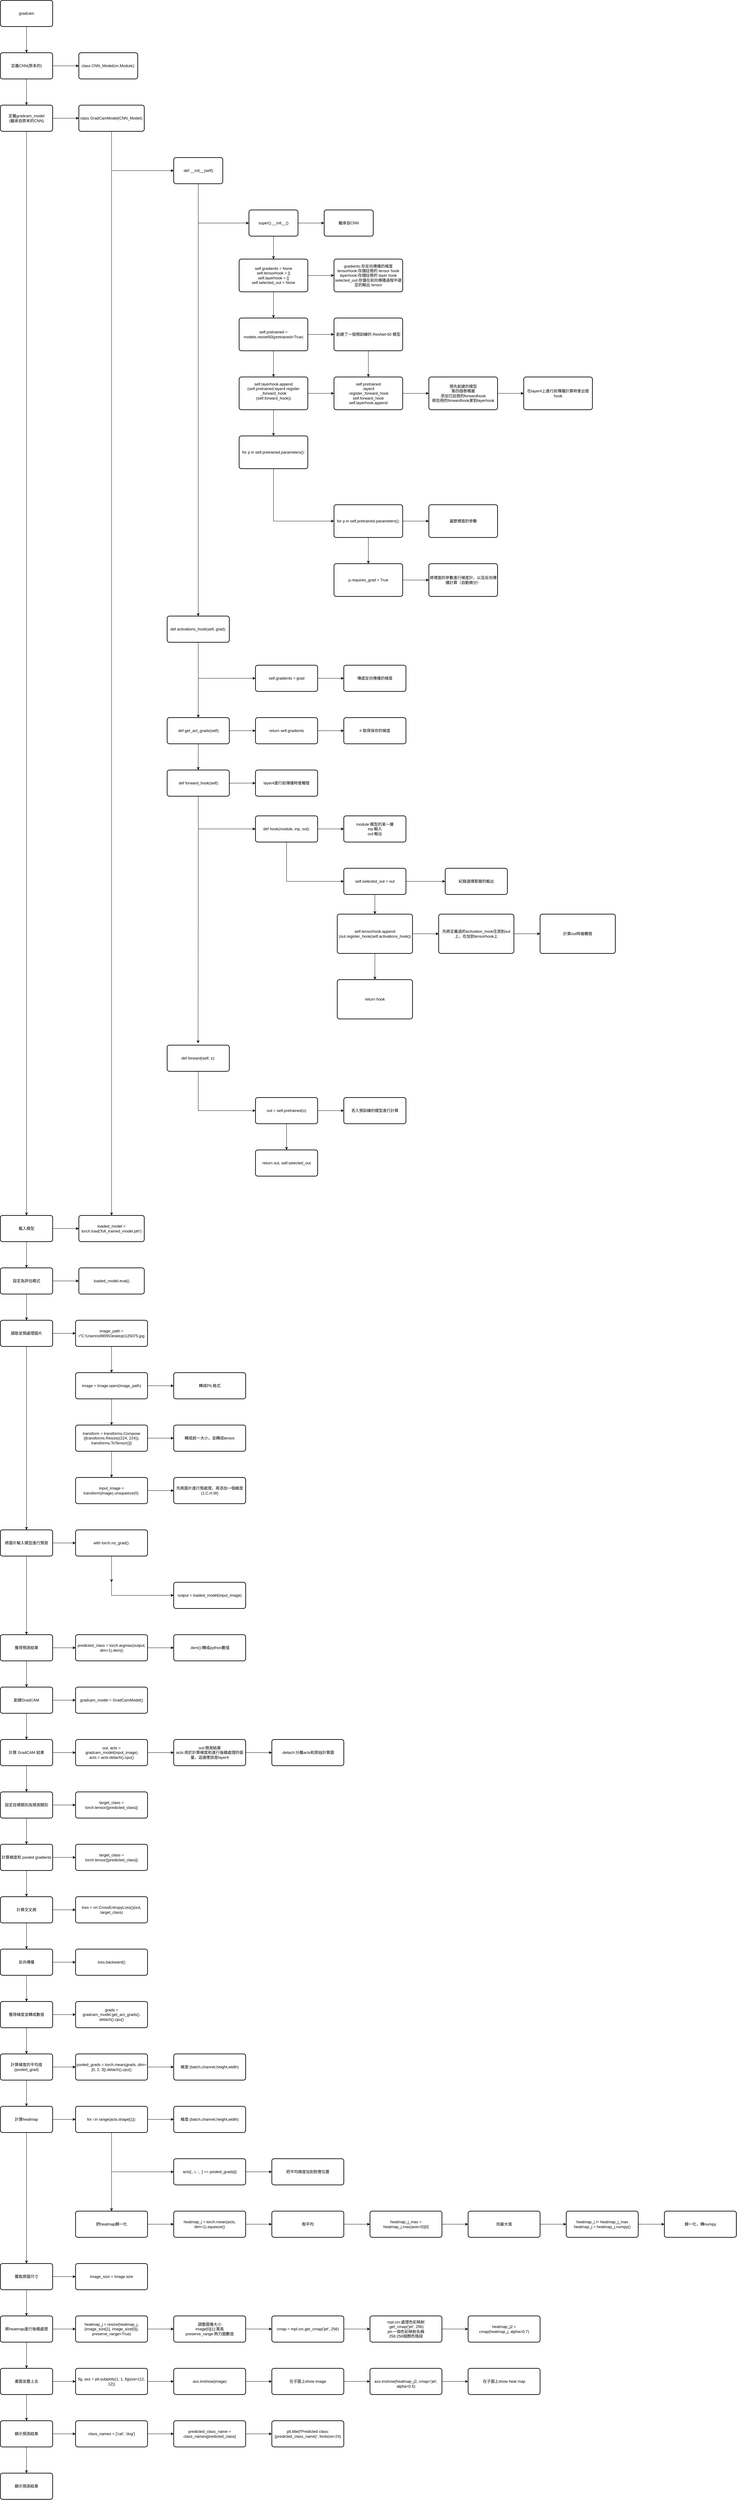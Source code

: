 <mxfile version="21.6.8" type="device">
  <diagram name="第1頁" id="KaHKP5IYWC01BD0QOLNl">
    <mxGraphModel dx="684" dy="827" grid="1" gridSize="10" guides="1" tooltips="1" connect="1" arrows="1" fold="1" page="1" pageScale="1" pageWidth="827" pageHeight="1169" math="0" shadow="0">
      <root>
        <mxCell id="0" />
        <mxCell id="1" parent="0" />
        <mxCell id="ZkXxRMOrbw_4sDvFOWtA-3" value="" style="edgeStyle=orthogonalEdgeStyle;rounded=0;orthogonalLoop=1;jettySize=auto;html=1;" edge="1" parent="1" source="ZkXxRMOrbw_4sDvFOWtA-1" target="ZkXxRMOrbw_4sDvFOWtA-2">
          <mxGeometry relative="1" as="geometry" />
        </mxCell>
        <mxCell id="ZkXxRMOrbw_4sDvFOWtA-1" value="gradcam" style="rounded=1;whiteSpace=wrap;html=1;absoluteArcSize=1;arcSize=14;strokeWidth=2;" vertex="1" parent="1">
          <mxGeometry x="200" y="160" width="160" height="80" as="geometry" />
        </mxCell>
        <mxCell id="ZkXxRMOrbw_4sDvFOWtA-5" value="" style="edgeStyle=orthogonalEdgeStyle;rounded=0;orthogonalLoop=1;jettySize=auto;html=1;" edge="1" parent="1" source="ZkXxRMOrbw_4sDvFOWtA-2" target="ZkXxRMOrbw_4sDvFOWtA-4">
          <mxGeometry relative="1" as="geometry" />
        </mxCell>
        <mxCell id="ZkXxRMOrbw_4sDvFOWtA-7" value="" style="edgeStyle=orthogonalEdgeStyle;rounded=0;orthogonalLoop=1;jettySize=auto;html=1;" edge="1" parent="1" source="ZkXxRMOrbw_4sDvFOWtA-2" target="ZkXxRMOrbw_4sDvFOWtA-6">
          <mxGeometry relative="1" as="geometry" />
        </mxCell>
        <mxCell id="ZkXxRMOrbw_4sDvFOWtA-2" value="定義CNN(原本的)" style="rounded=1;whiteSpace=wrap;html=1;absoluteArcSize=1;arcSize=14;strokeWidth=2;" vertex="1" parent="1">
          <mxGeometry x="200" y="320" width="160" height="80" as="geometry" />
        </mxCell>
        <mxCell id="ZkXxRMOrbw_4sDvFOWtA-4" value="class CNN_Model(nn.Module):" style="rounded=1;whiteSpace=wrap;html=1;absoluteArcSize=1;arcSize=14;strokeWidth=2;" vertex="1" parent="1">
          <mxGeometry x="440" y="320" width="180" height="80" as="geometry" />
        </mxCell>
        <mxCell id="ZkXxRMOrbw_4sDvFOWtA-9" value="" style="edgeStyle=orthogonalEdgeStyle;rounded=0;orthogonalLoop=1;jettySize=auto;html=1;" edge="1" parent="1" source="ZkXxRMOrbw_4sDvFOWtA-6" target="ZkXxRMOrbw_4sDvFOWtA-8">
          <mxGeometry relative="1" as="geometry" />
        </mxCell>
        <mxCell id="ZkXxRMOrbw_4sDvFOWtA-114" style="edgeStyle=orthogonalEdgeStyle;rounded=0;orthogonalLoop=1;jettySize=auto;html=1;" edge="1" parent="1" source="ZkXxRMOrbw_4sDvFOWtA-6">
          <mxGeometry relative="1" as="geometry">
            <mxPoint x="280" y="3870" as="targetPoint" />
          </mxGeometry>
        </mxCell>
        <mxCell id="ZkXxRMOrbw_4sDvFOWtA-6" value="定義gradcam_model&lt;br&gt;(繼承自原本的CNN)" style="rounded=1;whiteSpace=wrap;html=1;absoluteArcSize=1;arcSize=14;strokeWidth=2;" vertex="1" parent="1">
          <mxGeometry x="200" y="480" width="160" height="80" as="geometry" />
        </mxCell>
        <mxCell id="ZkXxRMOrbw_4sDvFOWtA-14" style="edgeStyle=orthogonalEdgeStyle;rounded=0;orthogonalLoop=1;jettySize=auto;html=1;entryX=0;entryY=0.5;entryDx=0;entryDy=0;exitX=0.5;exitY=1;exitDx=0;exitDy=0;" edge="1" parent="1" source="ZkXxRMOrbw_4sDvFOWtA-8" target="ZkXxRMOrbw_4sDvFOWtA-12">
          <mxGeometry relative="1" as="geometry" />
        </mxCell>
        <mxCell id="ZkXxRMOrbw_4sDvFOWtA-112" style="edgeStyle=orthogonalEdgeStyle;rounded=0;orthogonalLoop=1;jettySize=auto;html=1;" edge="1" parent="1" source="ZkXxRMOrbw_4sDvFOWtA-8">
          <mxGeometry relative="1" as="geometry">
            <mxPoint x="540" y="3870" as="targetPoint" />
          </mxGeometry>
        </mxCell>
        <mxCell id="ZkXxRMOrbw_4sDvFOWtA-8" value="class GradCamModel(CNN_Model):" style="rounded=1;whiteSpace=wrap;html=1;absoluteArcSize=1;arcSize=14;strokeWidth=2;" vertex="1" parent="1">
          <mxGeometry x="440" y="480" width="200" height="80" as="geometry" />
        </mxCell>
        <mxCell id="ZkXxRMOrbw_4sDvFOWtA-23" style="edgeStyle=orthogonalEdgeStyle;rounded=0;orthogonalLoop=1;jettySize=auto;html=1;exitX=0.5;exitY=1;exitDx=0;exitDy=0;entryX=0;entryY=0.5;entryDx=0;entryDy=0;" edge="1" parent="1" source="ZkXxRMOrbw_4sDvFOWtA-12" target="ZkXxRMOrbw_4sDvFOWtA-21">
          <mxGeometry relative="1" as="geometry" />
        </mxCell>
        <mxCell id="ZkXxRMOrbw_4sDvFOWtA-60" style="edgeStyle=orthogonalEdgeStyle;rounded=0;orthogonalLoop=1;jettySize=auto;html=1;exitX=0.5;exitY=1;exitDx=0;exitDy=0;" edge="1" parent="1" source="ZkXxRMOrbw_4sDvFOWtA-12">
          <mxGeometry relative="1" as="geometry">
            <mxPoint x="805" y="2040" as="targetPoint" />
          </mxGeometry>
        </mxCell>
        <mxCell id="ZkXxRMOrbw_4sDvFOWtA-12" value="&amp;nbsp;def __init__(self):" style="rounded=1;whiteSpace=wrap;html=1;absoluteArcSize=1;arcSize=14;strokeWidth=2;" vertex="1" parent="1">
          <mxGeometry x="730" y="640" width="150" height="80" as="geometry" />
        </mxCell>
        <mxCell id="ZkXxRMOrbw_4sDvFOWtA-27" value="" style="edgeStyle=orthogonalEdgeStyle;rounded=0;orthogonalLoop=1;jettySize=auto;html=1;" edge="1" parent="1" source="ZkXxRMOrbw_4sDvFOWtA-21" target="ZkXxRMOrbw_4sDvFOWtA-26">
          <mxGeometry relative="1" as="geometry" />
        </mxCell>
        <mxCell id="ZkXxRMOrbw_4sDvFOWtA-40" style="edgeStyle=orthogonalEdgeStyle;rounded=0;orthogonalLoop=1;jettySize=auto;html=1;exitX=1;exitY=0.5;exitDx=0;exitDy=0;entryX=0;entryY=0.5;entryDx=0;entryDy=0;" edge="1" parent="1" source="ZkXxRMOrbw_4sDvFOWtA-21" target="ZkXxRMOrbw_4sDvFOWtA-24">
          <mxGeometry relative="1" as="geometry" />
        </mxCell>
        <mxCell id="ZkXxRMOrbw_4sDvFOWtA-21" value="super().__init__()" style="rounded=1;whiteSpace=wrap;html=1;absoluteArcSize=1;arcSize=14;strokeWidth=2;" vertex="1" parent="1">
          <mxGeometry x="960" y="800" width="150" height="80" as="geometry" />
        </mxCell>
        <mxCell id="ZkXxRMOrbw_4sDvFOWtA-24" value="繼承自CNN" style="rounded=1;whiteSpace=wrap;html=1;absoluteArcSize=1;arcSize=14;strokeWidth=2;" vertex="1" parent="1">
          <mxGeometry x="1190" y="800" width="150" height="80" as="geometry" />
        </mxCell>
        <mxCell id="ZkXxRMOrbw_4sDvFOWtA-32" style="edgeStyle=orthogonalEdgeStyle;rounded=0;orthogonalLoop=1;jettySize=auto;html=1;exitX=1;exitY=0.5;exitDx=0;exitDy=0;entryX=0;entryY=0.5;entryDx=0;entryDy=0;" edge="1" parent="1" source="ZkXxRMOrbw_4sDvFOWtA-26" target="ZkXxRMOrbw_4sDvFOWtA-30">
          <mxGeometry relative="1" as="geometry" />
        </mxCell>
        <mxCell id="ZkXxRMOrbw_4sDvFOWtA-34" value="" style="edgeStyle=orthogonalEdgeStyle;rounded=0;orthogonalLoop=1;jettySize=auto;html=1;" edge="1" parent="1" source="ZkXxRMOrbw_4sDvFOWtA-26" target="ZkXxRMOrbw_4sDvFOWtA-33">
          <mxGeometry relative="1" as="geometry" />
        </mxCell>
        <mxCell id="ZkXxRMOrbw_4sDvFOWtA-26" value="  self.gradients = None&lt;br/&gt;        self.tensorhook = []&lt;br/&gt;        self.layerhook = []&lt;br/&gt;        self.selected_out = None" style="rounded=1;whiteSpace=wrap;html=1;absoluteArcSize=1;arcSize=14;strokeWidth=2;" vertex="1" parent="1">
          <mxGeometry x="930" y="950" width="210" height="100" as="geometry" />
        </mxCell>
        <mxCell id="ZkXxRMOrbw_4sDvFOWtA-30" value="gradients:存反向傳播的梯度&lt;br&gt;tensorhook:存儲註冊的 tensor hook&lt;br&gt;layerhook:存儲註冊的 layer hook&lt;br&gt;selected_out:存儲在前向傳播過程中選定的輸出 tensor" style="rounded=1;whiteSpace=wrap;html=1;absoluteArcSize=1;arcSize=14;strokeWidth=2;" vertex="1" parent="1">
          <mxGeometry x="1220" y="950" width="210" height="100" as="geometry" />
        </mxCell>
        <mxCell id="ZkXxRMOrbw_4sDvFOWtA-39" style="edgeStyle=orthogonalEdgeStyle;rounded=0;orthogonalLoop=1;jettySize=auto;html=1;exitX=1;exitY=0.5;exitDx=0;exitDy=0;entryX=0;entryY=0.5;entryDx=0;entryDy=0;" edge="1" parent="1" source="ZkXxRMOrbw_4sDvFOWtA-33" target="ZkXxRMOrbw_4sDvFOWtA-37">
          <mxGeometry relative="1" as="geometry" />
        </mxCell>
        <mxCell id="ZkXxRMOrbw_4sDvFOWtA-42" value="" style="edgeStyle=orthogonalEdgeStyle;rounded=0;orthogonalLoop=1;jettySize=auto;html=1;" edge="1" parent="1" source="ZkXxRMOrbw_4sDvFOWtA-33" target="ZkXxRMOrbw_4sDvFOWtA-41">
          <mxGeometry relative="1" as="geometry" />
        </mxCell>
        <mxCell id="ZkXxRMOrbw_4sDvFOWtA-33" value="self.pretrained = models.resnet50(pretrained=True)" style="rounded=1;whiteSpace=wrap;html=1;absoluteArcSize=1;arcSize=14;strokeWidth=2;" vertex="1" parent="1">
          <mxGeometry x="930" y="1130" width="210" height="100" as="geometry" />
        </mxCell>
        <mxCell id="ZkXxRMOrbw_4sDvFOWtA-46" value="" style="edgeStyle=orthogonalEdgeStyle;rounded=0;orthogonalLoop=1;jettySize=auto;html=1;" edge="1" parent="1" source="ZkXxRMOrbw_4sDvFOWtA-37" target="ZkXxRMOrbw_4sDvFOWtA-45">
          <mxGeometry relative="1" as="geometry" />
        </mxCell>
        <mxCell id="ZkXxRMOrbw_4sDvFOWtA-37" value="創建了一個預訓練的 ResNet-50 模型" style="rounded=1;whiteSpace=wrap;html=1;absoluteArcSize=1;arcSize=14;strokeWidth=2;" vertex="1" parent="1">
          <mxGeometry x="1220" y="1130" width="210" height="100" as="geometry" />
        </mxCell>
        <mxCell id="ZkXxRMOrbw_4sDvFOWtA-49" style="edgeStyle=orthogonalEdgeStyle;rounded=0;orthogonalLoop=1;jettySize=auto;html=1;exitX=1;exitY=0.5;exitDx=0;exitDy=0;entryX=0;entryY=0.5;entryDx=0;entryDy=0;" edge="1" parent="1" source="ZkXxRMOrbw_4sDvFOWtA-41" target="ZkXxRMOrbw_4sDvFOWtA-45">
          <mxGeometry relative="1" as="geometry" />
        </mxCell>
        <mxCell id="ZkXxRMOrbw_4sDvFOWtA-51" value="" style="edgeStyle=orthogonalEdgeStyle;rounded=0;orthogonalLoop=1;jettySize=auto;html=1;" edge="1" parent="1" source="ZkXxRMOrbw_4sDvFOWtA-41" target="ZkXxRMOrbw_4sDvFOWtA-50">
          <mxGeometry relative="1" as="geometry" />
        </mxCell>
        <mxCell id="ZkXxRMOrbw_4sDvFOWtA-41" value="&lt;div&gt;self.layerhook.append&lt;/div&gt;&lt;div&gt;(self.pretrained.layer4.register&lt;/div&gt;&lt;div&gt;_forward_hook&lt;/div&gt;&lt;div&gt;(self.forward_hook))&lt;/div&gt;&lt;div&gt;&lt;br&gt;&lt;/div&gt;" style="rounded=1;whiteSpace=wrap;html=1;absoluteArcSize=1;arcSize=14;strokeWidth=2;" vertex="1" parent="1">
          <mxGeometry x="930" y="1310" width="210" height="100" as="geometry" />
        </mxCell>
        <mxCell id="ZkXxRMOrbw_4sDvFOWtA-48" value="" style="edgeStyle=orthogonalEdgeStyle;rounded=0;orthogonalLoop=1;jettySize=auto;html=1;" edge="1" parent="1" source="ZkXxRMOrbw_4sDvFOWtA-45" target="ZkXxRMOrbw_4sDvFOWtA-47">
          <mxGeometry relative="1" as="geometry" />
        </mxCell>
        <mxCell id="ZkXxRMOrbw_4sDvFOWtA-45" value="self.pretrained&lt;br&gt;.layer4&lt;br&gt;.register_forward_hook&lt;br&gt;self.forward_hook&lt;br&gt;self.layerhook.append" style="rounded=1;whiteSpace=wrap;html=1;absoluteArcSize=1;arcSize=14;strokeWidth=2;" vertex="1" parent="1">
          <mxGeometry x="1220" y="1310" width="210" height="100" as="geometry" />
        </mxCell>
        <mxCell id="ZkXxRMOrbw_4sDvFOWtA-91" value="" style="edgeStyle=orthogonalEdgeStyle;rounded=0;orthogonalLoop=1;jettySize=auto;html=1;" edge="1" parent="1" source="ZkXxRMOrbw_4sDvFOWtA-47" target="ZkXxRMOrbw_4sDvFOWtA-90">
          <mxGeometry relative="1" as="geometry" />
        </mxCell>
        <mxCell id="ZkXxRMOrbw_4sDvFOWtA-47" value="預先創建的模型&lt;br&gt;第四個卷積層&lt;br&gt;添加已註冊的forwardhook&lt;br&gt;將註冊的forwardhook家到layerhook" style="rounded=1;whiteSpace=wrap;html=1;absoluteArcSize=1;arcSize=14;strokeWidth=2;" vertex="1" parent="1">
          <mxGeometry x="1510" y="1310" width="210" height="100" as="geometry" />
        </mxCell>
        <mxCell id="ZkXxRMOrbw_4sDvFOWtA-53" value="" style="edgeStyle=orthogonalEdgeStyle;rounded=0;orthogonalLoop=1;jettySize=auto;html=1;" edge="1" parent="1" source="ZkXxRMOrbw_4sDvFOWtA-50" target="ZkXxRMOrbw_4sDvFOWtA-52">
          <mxGeometry relative="1" as="geometry">
            <Array as="points">
              <mxPoint x="1035" y="1750" />
            </Array>
          </mxGeometry>
        </mxCell>
        <mxCell id="ZkXxRMOrbw_4sDvFOWtA-50" value="&lt;div&gt;for p in self.pretrained.parameters():&lt;br&gt;&lt;/div&gt;" style="rounded=1;whiteSpace=wrap;html=1;absoluteArcSize=1;arcSize=14;strokeWidth=2;" vertex="1" parent="1">
          <mxGeometry x="930" y="1490" width="210" height="100" as="geometry" />
        </mxCell>
        <mxCell id="ZkXxRMOrbw_4sDvFOWtA-55" value="" style="edgeStyle=orthogonalEdgeStyle;rounded=0;orthogonalLoop=1;jettySize=auto;html=1;" edge="1" parent="1" source="ZkXxRMOrbw_4sDvFOWtA-52" target="ZkXxRMOrbw_4sDvFOWtA-54">
          <mxGeometry relative="1" as="geometry" />
        </mxCell>
        <mxCell id="ZkXxRMOrbw_4sDvFOWtA-57" value="" style="edgeStyle=orthogonalEdgeStyle;rounded=0;orthogonalLoop=1;jettySize=auto;html=1;" edge="1" parent="1" source="ZkXxRMOrbw_4sDvFOWtA-52" target="ZkXxRMOrbw_4sDvFOWtA-56">
          <mxGeometry relative="1" as="geometry" />
        </mxCell>
        <mxCell id="ZkXxRMOrbw_4sDvFOWtA-52" value="&lt;div&gt;for p in self.pretrained.parameters():&lt;br&gt;&lt;/div&gt;" style="rounded=1;whiteSpace=wrap;html=1;absoluteArcSize=1;arcSize=14;strokeWidth=2;" vertex="1" parent="1">
          <mxGeometry x="1220" y="1700" width="210" height="100" as="geometry" />
        </mxCell>
        <mxCell id="ZkXxRMOrbw_4sDvFOWtA-54" value="&lt;div&gt;遍歷裡面的參數&lt;/div&gt;" style="rounded=1;whiteSpace=wrap;html=1;absoluteArcSize=1;arcSize=14;strokeWidth=2;" vertex="1" parent="1">
          <mxGeometry x="1510" y="1700" width="210" height="100" as="geometry" />
        </mxCell>
        <mxCell id="ZkXxRMOrbw_4sDvFOWtA-59" value="" style="edgeStyle=orthogonalEdgeStyle;rounded=0;orthogonalLoop=1;jettySize=auto;html=1;" edge="1" parent="1" source="ZkXxRMOrbw_4sDvFOWtA-56" target="ZkXxRMOrbw_4sDvFOWtA-58">
          <mxGeometry relative="1" as="geometry" />
        </mxCell>
        <mxCell id="ZkXxRMOrbw_4sDvFOWtA-56" value="&lt;div&gt;p.requires_grad = True&lt;br&gt;&lt;/div&gt;" style="rounded=1;whiteSpace=wrap;html=1;absoluteArcSize=1;arcSize=14;strokeWidth=2;" vertex="1" parent="1">
          <mxGeometry x="1220" y="1880" width="210" height="100" as="geometry" />
        </mxCell>
        <mxCell id="ZkXxRMOrbw_4sDvFOWtA-58" value="&lt;div&gt;將裡面的參數進行梯度計，以及反向傳播計算（自動微分）&lt;br&gt;&lt;/div&gt;" style="rounded=1;whiteSpace=wrap;html=1;absoluteArcSize=1;arcSize=14;strokeWidth=2;" vertex="1" parent="1">
          <mxGeometry x="1510" y="1880" width="210" height="100" as="geometry" />
        </mxCell>
        <mxCell id="ZkXxRMOrbw_4sDvFOWtA-63" value="" style="edgeStyle=orthogonalEdgeStyle;rounded=0;orthogonalLoop=1;jettySize=auto;html=1;" edge="1" parent="1" source="ZkXxRMOrbw_4sDvFOWtA-61" target="ZkXxRMOrbw_4sDvFOWtA-62">
          <mxGeometry relative="1" as="geometry">
            <Array as="points">
              <mxPoint x="805" y="2230" />
            </Array>
          </mxGeometry>
        </mxCell>
        <mxCell id="ZkXxRMOrbw_4sDvFOWtA-67" value="" style="edgeStyle=orthogonalEdgeStyle;rounded=0;orthogonalLoop=1;jettySize=auto;html=1;" edge="1" parent="1" source="ZkXxRMOrbw_4sDvFOWtA-61" target="ZkXxRMOrbw_4sDvFOWtA-66">
          <mxGeometry relative="1" as="geometry" />
        </mxCell>
        <mxCell id="ZkXxRMOrbw_4sDvFOWtA-61" value="def activations_hook(self, grad):" style="rounded=1;whiteSpace=wrap;html=1;absoluteArcSize=1;arcSize=14;strokeWidth=2;" vertex="1" parent="1">
          <mxGeometry x="710" y="2040" width="190" height="80" as="geometry" />
        </mxCell>
        <mxCell id="ZkXxRMOrbw_4sDvFOWtA-65" value="" style="edgeStyle=orthogonalEdgeStyle;rounded=0;orthogonalLoop=1;jettySize=auto;html=1;" edge="1" parent="1" source="ZkXxRMOrbw_4sDvFOWtA-62" target="ZkXxRMOrbw_4sDvFOWtA-64">
          <mxGeometry relative="1" as="geometry" />
        </mxCell>
        <mxCell id="ZkXxRMOrbw_4sDvFOWtA-62" value="self.gradients = grad" style="rounded=1;whiteSpace=wrap;html=1;absoluteArcSize=1;arcSize=14;strokeWidth=2;" vertex="1" parent="1">
          <mxGeometry x="980" y="2190" width="190" height="80" as="geometry" />
        </mxCell>
        <mxCell id="ZkXxRMOrbw_4sDvFOWtA-64" value="傳遞反向傳播的梯度" style="rounded=1;whiteSpace=wrap;html=1;absoluteArcSize=1;arcSize=14;strokeWidth=2;" vertex="1" parent="1">
          <mxGeometry x="1250" y="2190" width="190" height="80" as="geometry" />
        </mxCell>
        <mxCell id="ZkXxRMOrbw_4sDvFOWtA-69" value="" style="edgeStyle=orthogonalEdgeStyle;rounded=0;orthogonalLoop=1;jettySize=auto;html=1;" edge="1" parent="1" source="ZkXxRMOrbw_4sDvFOWtA-66" target="ZkXxRMOrbw_4sDvFOWtA-68">
          <mxGeometry relative="1" as="geometry" />
        </mxCell>
        <mxCell id="ZkXxRMOrbw_4sDvFOWtA-73" value="" style="edgeStyle=orthogonalEdgeStyle;rounded=0;orthogonalLoop=1;jettySize=auto;html=1;" edge="1" parent="1" source="ZkXxRMOrbw_4sDvFOWtA-66" target="ZkXxRMOrbw_4sDvFOWtA-72">
          <mxGeometry relative="1" as="geometry" />
        </mxCell>
        <mxCell id="ZkXxRMOrbw_4sDvFOWtA-66" value="&amp;nbsp;def get_act_grads(self):" style="rounded=1;whiteSpace=wrap;html=1;absoluteArcSize=1;arcSize=14;strokeWidth=2;" vertex="1" parent="1">
          <mxGeometry x="710" y="2350" width="190" height="80" as="geometry" />
        </mxCell>
        <mxCell id="ZkXxRMOrbw_4sDvFOWtA-71" value="" style="edgeStyle=orthogonalEdgeStyle;rounded=0;orthogonalLoop=1;jettySize=auto;html=1;" edge="1" parent="1" source="ZkXxRMOrbw_4sDvFOWtA-68" target="ZkXxRMOrbw_4sDvFOWtA-70">
          <mxGeometry relative="1" as="geometry" />
        </mxCell>
        <mxCell id="ZkXxRMOrbw_4sDvFOWtA-68" value="return self.gradients" style="rounded=1;whiteSpace=wrap;html=1;absoluteArcSize=1;arcSize=14;strokeWidth=2;" vertex="1" parent="1">
          <mxGeometry x="980" y="2350" width="190" height="80" as="geometry" />
        </mxCell>
        <mxCell id="ZkXxRMOrbw_4sDvFOWtA-70" value="# 取得保存的梯度" style="rounded=1;whiteSpace=wrap;html=1;absoluteArcSize=1;arcSize=14;strokeWidth=2;" vertex="1" parent="1">
          <mxGeometry x="1250" y="2350" width="190" height="80" as="geometry" />
        </mxCell>
        <mxCell id="ZkXxRMOrbw_4sDvFOWtA-75" value="" style="edgeStyle=orthogonalEdgeStyle;rounded=0;orthogonalLoop=1;jettySize=auto;html=1;" edge="1" parent="1" source="ZkXxRMOrbw_4sDvFOWtA-72" target="ZkXxRMOrbw_4sDvFOWtA-74">
          <mxGeometry relative="1" as="geometry">
            <Array as="points">
              <mxPoint x="805" y="2690" />
            </Array>
          </mxGeometry>
        </mxCell>
        <mxCell id="ZkXxRMOrbw_4sDvFOWtA-94" value="" style="edgeStyle=orthogonalEdgeStyle;rounded=0;orthogonalLoop=1;jettySize=auto;html=1;" edge="1" parent="1" source="ZkXxRMOrbw_4sDvFOWtA-72" target="ZkXxRMOrbw_4sDvFOWtA-93">
          <mxGeometry relative="1" as="geometry" />
        </mxCell>
        <mxCell id="ZkXxRMOrbw_4sDvFOWtA-100" style="edgeStyle=orthogonalEdgeStyle;rounded=0;orthogonalLoop=1;jettySize=auto;html=1;exitX=0.5;exitY=1;exitDx=0;exitDy=0;entryX=0.497;entryY=-0.07;entryDx=0;entryDy=0;entryPerimeter=0;" edge="1" parent="1" source="ZkXxRMOrbw_4sDvFOWtA-72" target="ZkXxRMOrbw_4sDvFOWtA-99">
          <mxGeometry relative="1" as="geometry" />
        </mxCell>
        <mxCell id="ZkXxRMOrbw_4sDvFOWtA-72" value="&amp;nbsp;def forward_hook(self):" style="rounded=1;whiteSpace=wrap;html=1;absoluteArcSize=1;arcSize=14;strokeWidth=2;" vertex="1" parent="1">
          <mxGeometry x="710" y="2510" width="190" height="80" as="geometry" />
        </mxCell>
        <mxCell id="ZkXxRMOrbw_4sDvFOWtA-79" value="" style="edgeStyle=orthogonalEdgeStyle;rounded=0;orthogonalLoop=1;jettySize=auto;html=1;" edge="1" parent="1" source="ZkXxRMOrbw_4sDvFOWtA-74" target="ZkXxRMOrbw_4sDvFOWtA-78">
          <mxGeometry relative="1" as="geometry" />
        </mxCell>
        <mxCell id="ZkXxRMOrbw_4sDvFOWtA-82" style="edgeStyle=orthogonalEdgeStyle;rounded=0;orthogonalLoop=1;jettySize=auto;html=1;exitX=0.5;exitY=1;exitDx=0;exitDy=0;entryX=0;entryY=0.5;entryDx=0;entryDy=0;" edge="1" parent="1" source="ZkXxRMOrbw_4sDvFOWtA-74" target="ZkXxRMOrbw_4sDvFOWtA-80">
          <mxGeometry relative="1" as="geometry" />
        </mxCell>
        <mxCell id="ZkXxRMOrbw_4sDvFOWtA-74" value="def hook(module, inp, out):" style="rounded=1;whiteSpace=wrap;html=1;absoluteArcSize=1;arcSize=14;strokeWidth=2;" vertex="1" parent="1">
          <mxGeometry x="980" y="2650" width="190" height="80" as="geometry" />
        </mxCell>
        <mxCell id="ZkXxRMOrbw_4sDvFOWtA-78" value="module:模型的某一層&lt;br&gt;inp:輸入&lt;br&gt;out:輸出" style="rounded=1;whiteSpace=wrap;html=1;absoluteArcSize=1;arcSize=14;strokeWidth=2;" vertex="1" parent="1">
          <mxGeometry x="1250" y="2650" width="190" height="80" as="geometry" />
        </mxCell>
        <mxCell id="ZkXxRMOrbw_4sDvFOWtA-84" value="" style="edgeStyle=orthogonalEdgeStyle;rounded=0;orthogonalLoop=1;jettySize=auto;html=1;" edge="1" parent="1" source="ZkXxRMOrbw_4sDvFOWtA-80" target="ZkXxRMOrbw_4sDvFOWtA-83">
          <mxGeometry relative="1" as="geometry" />
        </mxCell>
        <mxCell id="ZkXxRMOrbw_4sDvFOWtA-86" value="" style="edgeStyle=orthogonalEdgeStyle;rounded=0;orthogonalLoop=1;jettySize=auto;html=1;" edge="1" parent="1" source="ZkXxRMOrbw_4sDvFOWtA-80" target="ZkXxRMOrbw_4sDvFOWtA-85">
          <mxGeometry relative="1" as="geometry" />
        </mxCell>
        <mxCell id="ZkXxRMOrbw_4sDvFOWtA-80" value="self.selected_out = out" style="rounded=1;whiteSpace=wrap;html=1;absoluteArcSize=1;arcSize=14;strokeWidth=2;" vertex="1" parent="1">
          <mxGeometry x="1250" y="2810" width="190" height="80" as="geometry" />
        </mxCell>
        <mxCell id="ZkXxRMOrbw_4sDvFOWtA-89" value="" style="edgeStyle=orthogonalEdgeStyle;rounded=0;orthogonalLoop=1;jettySize=auto;html=1;" edge="1" parent="1" source="ZkXxRMOrbw_4sDvFOWtA-83" target="ZkXxRMOrbw_4sDvFOWtA-88">
          <mxGeometry relative="1" as="geometry" />
        </mxCell>
        <mxCell id="ZkXxRMOrbw_4sDvFOWtA-98" value="" style="edgeStyle=orthogonalEdgeStyle;rounded=0;orthogonalLoop=1;jettySize=auto;html=1;" edge="1" parent="1" source="ZkXxRMOrbw_4sDvFOWtA-83" target="ZkXxRMOrbw_4sDvFOWtA-97">
          <mxGeometry relative="1" as="geometry" />
        </mxCell>
        <mxCell id="ZkXxRMOrbw_4sDvFOWtA-83" value="self.tensorhook.append&lt;br&gt;(out.register_hook(self.activations_hook))" style="rounded=1;whiteSpace=wrap;html=1;absoluteArcSize=1;arcSize=14;strokeWidth=2;" vertex="1" parent="1">
          <mxGeometry x="1230" y="2950" width="230" height="120" as="geometry" />
        </mxCell>
        <mxCell id="ZkXxRMOrbw_4sDvFOWtA-85" value="紀錄選擇那層的輸出" style="rounded=1;whiteSpace=wrap;html=1;absoluteArcSize=1;arcSize=14;strokeWidth=2;" vertex="1" parent="1">
          <mxGeometry x="1560" y="2810" width="190" height="80" as="geometry" />
        </mxCell>
        <mxCell id="ZkXxRMOrbw_4sDvFOWtA-96" value="" style="edgeStyle=orthogonalEdgeStyle;rounded=0;orthogonalLoop=1;jettySize=auto;html=1;" edge="1" parent="1" source="ZkXxRMOrbw_4sDvFOWtA-88" target="ZkXxRMOrbw_4sDvFOWtA-95">
          <mxGeometry relative="1" as="geometry" />
        </mxCell>
        <mxCell id="ZkXxRMOrbw_4sDvFOWtA-88" value="先將定義過的activation_hook住測到out上，在加到tensorhook上" style="rounded=1;whiteSpace=wrap;html=1;absoluteArcSize=1;arcSize=14;strokeWidth=2;" vertex="1" parent="1">
          <mxGeometry x="1540" y="2950" width="230" height="120" as="geometry" />
        </mxCell>
        <mxCell id="ZkXxRMOrbw_4sDvFOWtA-90" value="在layer4上進行前傳播計算時會出發 hook" style="rounded=1;whiteSpace=wrap;html=1;absoluteArcSize=1;arcSize=14;strokeWidth=2;" vertex="1" parent="1">
          <mxGeometry x="1800" y="1310" width="210" height="100" as="geometry" />
        </mxCell>
        <mxCell id="ZkXxRMOrbw_4sDvFOWtA-93" value="layer4進行前傳播時會觸發" style="rounded=1;whiteSpace=wrap;html=1;absoluteArcSize=1;arcSize=14;strokeWidth=2;" vertex="1" parent="1">
          <mxGeometry x="980" y="2510" width="190" height="80" as="geometry" />
        </mxCell>
        <mxCell id="ZkXxRMOrbw_4sDvFOWtA-95" value="計算out時被觸發" style="rounded=1;whiteSpace=wrap;html=1;absoluteArcSize=1;arcSize=14;strokeWidth=2;" vertex="1" parent="1">
          <mxGeometry x="1850" y="2950" width="230" height="120" as="geometry" />
        </mxCell>
        <mxCell id="ZkXxRMOrbw_4sDvFOWtA-97" value="return hook" style="rounded=1;whiteSpace=wrap;html=1;absoluteArcSize=1;arcSize=14;strokeWidth=2;" vertex="1" parent="1">
          <mxGeometry x="1230" y="3150" width="230" height="120" as="geometry" />
        </mxCell>
        <mxCell id="ZkXxRMOrbw_4sDvFOWtA-105" style="edgeStyle=orthogonalEdgeStyle;rounded=0;orthogonalLoop=1;jettySize=auto;html=1;exitX=0.5;exitY=1;exitDx=0;exitDy=0;entryX=0;entryY=0.5;entryDx=0;entryDy=0;" edge="1" parent="1" source="ZkXxRMOrbw_4sDvFOWtA-99" target="ZkXxRMOrbw_4sDvFOWtA-103">
          <mxGeometry relative="1" as="geometry" />
        </mxCell>
        <mxCell id="ZkXxRMOrbw_4sDvFOWtA-99" value="def forward(self, x):" style="rounded=1;whiteSpace=wrap;html=1;absoluteArcSize=1;arcSize=14;strokeWidth=2;" vertex="1" parent="1">
          <mxGeometry x="710" y="3350" width="190" height="80" as="geometry" />
        </mxCell>
        <mxCell id="ZkXxRMOrbw_4sDvFOWtA-107" value="" style="edgeStyle=orthogonalEdgeStyle;rounded=0;orthogonalLoop=1;jettySize=auto;html=1;" edge="1" parent="1" source="ZkXxRMOrbw_4sDvFOWtA-103" target="ZkXxRMOrbw_4sDvFOWtA-106">
          <mxGeometry relative="1" as="geometry" />
        </mxCell>
        <mxCell id="ZkXxRMOrbw_4sDvFOWtA-109" value="" style="edgeStyle=orthogonalEdgeStyle;rounded=0;orthogonalLoop=1;jettySize=auto;html=1;" edge="1" parent="1" source="ZkXxRMOrbw_4sDvFOWtA-103" target="ZkXxRMOrbw_4sDvFOWtA-108">
          <mxGeometry relative="1" as="geometry" />
        </mxCell>
        <mxCell id="ZkXxRMOrbw_4sDvFOWtA-103" value="out = self.pretrained(x)" style="rounded=1;whiteSpace=wrap;html=1;absoluteArcSize=1;arcSize=14;strokeWidth=2;" vertex="1" parent="1">
          <mxGeometry x="980" y="3510" width="190" height="80" as="geometry" />
        </mxCell>
        <mxCell id="ZkXxRMOrbw_4sDvFOWtA-106" value="丟入預訓練的模型進行計算" style="rounded=1;whiteSpace=wrap;html=1;absoluteArcSize=1;arcSize=14;strokeWidth=2;" vertex="1" parent="1">
          <mxGeometry x="1250" y="3510" width="190" height="80" as="geometry" />
        </mxCell>
        <mxCell id="ZkXxRMOrbw_4sDvFOWtA-108" value="return out, self.selected_out" style="rounded=1;whiteSpace=wrap;html=1;absoluteArcSize=1;arcSize=14;strokeWidth=2;" vertex="1" parent="1">
          <mxGeometry x="980" y="3670" width="190" height="80" as="geometry" />
        </mxCell>
        <mxCell id="ZkXxRMOrbw_4sDvFOWtA-113" value="loaded_model = torch.load(&#39;full_trained_model.pth&#39;)" style="rounded=1;whiteSpace=wrap;html=1;absoluteArcSize=1;arcSize=14;strokeWidth=2;" vertex="1" parent="1">
          <mxGeometry x="440" y="3870" width="200" height="80" as="geometry" />
        </mxCell>
        <mxCell id="ZkXxRMOrbw_4sDvFOWtA-117" style="edgeStyle=orthogonalEdgeStyle;rounded=0;orthogonalLoop=1;jettySize=auto;html=1;exitX=1;exitY=0.5;exitDx=0;exitDy=0;entryX=0;entryY=0.5;entryDx=0;entryDy=0;" edge="1" parent="1" source="ZkXxRMOrbw_4sDvFOWtA-115" target="ZkXxRMOrbw_4sDvFOWtA-113">
          <mxGeometry relative="1" as="geometry" />
        </mxCell>
        <mxCell id="ZkXxRMOrbw_4sDvFOWtA-119" value="" style="edgeStyle=orthogonalEdgeStyle;rounded=0;orthogonalLoop=1;jettySize=auto;html=1;" edge="1" parent="1" source="ZkXxRMOrbw_4sDvFOWtA-115" target="ZkXxRMOrbw_4sDvFOWtA-118">
          <mxGeometry relative="1" as="geometry" />
        </mxCell>
        <mxCell id="ZkXxRMOrbw_4sDvFOWtA-115" value="載入模型" style="rounded=1;whiteSpace=wrap;html=1;absoluteArcSize=1;arcSize=14;strokeWidth=2;" vertex="1" parent="1">
          <mxGeometry x="200" y="3870" width="160" height="80" as="geometry" />
        </mxCell>
        <mxCell id="ZkXxRMOrbw_4sDvFOWtA-122" style="edgeStyle=orthogonalEdgeStyle;rounded=0;orthogonalLoop=1;jettySize=auto;html=1;entryX=0;entryY=0.5;entryDx=0;entryDy=0;" edge="1" parent="1" source="ZkXxRMOrbw_4sDvFOWtA-118" target="ZkXxRMOrbw_4sDvFOWtA-120">
          <mxGeometry relative="1" as="geometry" />
        </mxCell>
        <mxCell id="ZkXxRMOrbw_4sDvFOWtA-124" value="" style="edgeStyle=orthogonalEdgeStyle;rounded=0;orthogonalLoop=1;jettySize=auto;html=1;" edge="1" parent="1" source="ZkXxRMOrbw_4sDvFOWtA-118" target="ZkXxRMOrbw_4sDvFOWtA-123">
          <mxGeometry relative="1" as="geometry" />
        </mxCell>
        <mxCell id="ZkXxRMOrbw_4sDvFOWtA-118" value="設定為評估模式" style="rounded=1;whiteSpace=wrap;html=1;absoluteArcSize=1;arcSize=14;strokeWidth=2;" vertex="1" parent="1">
          <mxGeometry x="200" y="4030" width="160" height="80" as="geometry" />
        </mxCell>
        <mxCell id="ZkXxRMOrbw_4sDvFOWtA-120" value="loaded_model.eval()" style="rounded=1;whiteSpace=wrap;html=1;absoluteArcSize=1;arcSize=14;strokeWidth=2;" vertex="1" parent="1">
          <mxGeometry x="440" y="4030" width="200" height="80" as="geometry" />
        </mxCell>
        <mxCell id="ZkXxRMOrbw_4sDvFOWtA-127" style="edgeStyle=orthogonalEdgeStyle;rounded=0;orthogonalLoop=1;jettySize=auto;html=1;exitX=1;exitY=0.5;exitDx=0;exitDy=0;" edge="1" parent="1" source="ZkXxRMOrbw_4sDvFOWtA-123" target="ZkXxRMOrbw_4sDvFOWtA-125">
          <mxGeometry relative="1" as="geometry" />
        </mxCell>
        <mxCell id="ZkXxRMOrbw_4sDvFOWtA-143" value="" style="edgeStyle=orthogonalEdgeStyle;rounded=0;orthogonalLoop=1;jettySize=auto;html=1;" edge="1" parent="1" source="ZkXxRMOrbw_4sDvFOWtA-123" target="ZkXxRMOrbw_4sDvFOWtA-142">
          <mxGeometry relative="1" as="geometry" />
        </mxCell>
        <mxCell id="ZkXxRMOrbw_4sDvFOWtA-123" value="讀取並預處理圖片" style="rounded=1;whiteSpace=wrap;html=1;absoluteArcSize=1;arcSize=14;strokeWidth=2;" vertex="1" parent="1">
          <mxGeometry x="200" y="4190" width="160" height="80" as="geometry" />
        </mxCell>
        <mxCell id="ZkXxRMOrbw_4sDvFOWtA-131" value="" style="edgeStyle=orthogonalEdgeStyle;rounded=0;orthogonalLoop=1;jettySize=auto;html=1;" edge="1" parent="1" source="ZkXxRMOrbw_4sDvFOWtA-125" target="ZkXxRMOrbw_4sDvFOWtA-130">
          <mxGeometry relative="1" as="geometry" />
        </mxCell>
        <mxCell id="ZkXxRMOrbw_4sDvFOWtA-125" value="image_path = r&quot;C:\Users\s9909\Desktop\125075.jpg" style="rounded=1;whiteSpace=wrap;html=1;absoluteArcSize=1;arcSize=14;strokeWidth=2;" vertex="1" parent="1">
          <mxGeometry x="430" y="4190" width="220" height="80" as="geometry" />
        </mxCell>
        <mxCell id="ZkXxRMOrbw_4sDvFOWtA-133" value="" style="edgeStyle=orthogonalEdgeStyle;rounded=0;orthogonalLoop=1;jettySize=auto;html=1;" edge="1" parent="1" source="ZkXxRMOrbw_4sDvFOWtA-130" target="ZkXxRMOrbw_4sDvFOWtA-132">
          <mxGeometry relative="1" as="geometry" />
        </mxCell>
        <mxCell id="ZkXxRMOrbw_4sDvFOWtA-135" value="" style="edgeStyle=orthogonalEdgeStyle;rounded=0;orthogonalLoop=1;jettySize=auto;html=1;" edge="1" parent="1" source="ZkXxRMOrbw_4sDvFOWtA-130" target="ZkXxRMOrbw_4sDvFOWtA-134">
          <mxGeometry relative="1" as="geometry" />
        </mxCell>
        <mxCell id="ZkXxRMOrbw_4sDvFOWtA-130" value="image = Image.open(image_path)" style="rounded=1;whiteSpace=wrap;html=1;absoluteArcSize=1;arcSize=14;strokeWidth=2;" vertex="1" parent="1">
          <mxGeometry x="430" y="4350" width="220" height="80" as="geometry" />
        </mxCell>
        <mxCell id="ZkXxRMOrbw_4sDvFOWtA-132" value="轉成PIL格式" style="rounded=1;whiteSpace=wrap;html=1;absoluteArcSize=1;arcSize=14;strokeWidth=2;" vertex="1" parent="1">
          <mxGeometry x="730" y="4350" width="220" height="80" as="geometry" />
        </mxCell>
        <mxCell id="ZkXxRMOrbw_4sDvFOWtA-137" value="" style="edgeStyle=orthogonalEdgeStyle;rounded=0;orthogonalLoop=1;jettySize=auto;html=1;" edge="1" parent="1" source="ZkXxRMOrbw_4sDvFOWtA-134" target="ZkXxRMOrbw_4sDvFOWtA-136">
          <mxGeometry relative="1" as="geometry" />
        </mxCell>
        <mxCell id="ZkXxRMOrbw_4sDvFOWtA-139" value="" style="edgeStyle=orthogonalEdgeStyle;rounded=0;orthogonalLoop=1;jettySize=auto;html=1;" edge="1" parent="1" source="ZkXxRMOrbw_4sDvFOWtA-134" target="ZkXxRMOrbw_4sDvFOWtA-138">
          <mxGeometry relative="1" as="geometry" />
        </mxCell>
        <mxCell id="ZkXxRMOrbw_4sDvFOWtA-134" value="transform = transforms.Compose&lt;br&gt;([transforms.Resize((224, 224)), transforms.ToTensor()])" style="rounded=1;whiteSpace=wrap;html=1;absoluteArcSize=1;arcSize=14;strokeWidth=2;" vertex="1" parent="1">
          <mxGeometry x="430" y="4510" width="220" height="80" as="geometry" />
        </mxCell>
        <mxCell id="ZkXxRMOrbw_4sDvFOWtA-136" value="轉成統一大小，並轉成tensor" style="rounded=1;whiteSpace=wrap;html=1;absoluteArcSize=1;arcSize=14;strokeWidth=2;" vertex="1" parent="1">
          <mxGeometry x="730" y="4510" width="220" height="80" as="geometry" />
        </mxCell>
        <mxCell id="ZkXxRMOrbw_4sDvFOWtA-141" value="" style="edgeStyle=orthogonalEdgeStyle;rounded=0;orthogonalLoop=1;jettySize=auto;html=1;" edge="1" parent="1" source="ZkXxRMOrbw_4sDvFOWtA-138" target="ZkXxRMOrbw_4sDvFOWtA-140">
          <mxGeometry relative="1" as="geometry" />
        </mxCell>
        <mxCell id="ZkXxRMOrbw_4sDvFOWtA-138" value="input_image = transform(image).unsqueeze(0)&amp;nbsp;" style="rounded=1;whiteSpace=wrap;html=1;absoluteArcSize=1;arcSize=14;strokeWidth=2;" vertex="1" parent="1">
          <mxGeometry x="430" y="4670" width="220" height="80" as="geometry" />
        </mxCell>
        <mxCell id="ZkXxRMOrbw_4sDvFOWtA-140" value="先將圖片進行預處理，再添加一個維度(1,C,H,W)" style="rounded=1;whiteSpace=wrap;html=1;absoluteArcSize=1;arcSize=14;strokeWidth=2;" vertex="1" parent="1">
          <mxGeometry x="730" y="4670" width="220" height="80" as="geometry" />
        </mxCell>
        <mxCell id="ZkXxRMOrbw_4sDvFOWtA-150" style="edgeStyle=orthogonalEdgeStyle;rounded=0;orthogonalLoop=1;jettySize=auto;html=1;exitX=1;exitY=0.5;exitDx=0;exitDy=0;entryX=0;entryY=0.5;entryDx=0;entryDy=0;" edge="1" parent="1" source="ZkXxRMOrbw_4sDvFOWtA-142" target="ZkXxRMOrbw_4sDvFOWtA-146">
          <mxGeometry relative="1" as="geometry" />
        </mxCell>
        <mxCell id="ZkXxRMOrbw_4sDvFOWtA-156" value="" style="edgeStyle=orthogonalEdgeStyle;rounded=0;orthogonalLoop=1;jettySize=auto;html=1;" edge="1" parent="1" source="ZkXxRMOrbw_4sDvFOWtA-142" target="ZkXxRMOrbw_4sDvFOWtA-155">
          <mxGeometry relative="1" as="geometry" />
        </mxCell>
        <mxCell id="ZkXxRMOrbw_4sDvFOWtA-142" value="將圖片輸入模型進行預測" style="rounded=1;whiteSpace=wrap;html=1;absoluteArcSize=1;arcSize=14;strokeWidth=2;" vertex="1" parent="1">
          <mxGeometry x="200" y="4830" width="160" height="80" as="geometry" />
        </mxCell>
        <mxCell id="ZkXxRMOrbw_4sDvFOWtA-152" value="" style="edgeStyle=orthogonalEdgeStyle;rounded=0;orthogonalLoop=1;jettySize=auto;html=1;entryX=0;entryY=0.5;entryDx=0;entryDy=0;exitX=0.5;exitY=1;exitDx=0;exitDy=0;" edge="1" parent="1" source="ZkXxRMOrbw_4sDvFOWtA-146" target="ZkXxRMOrbw_4sDvFOWtA-153">
          <mxGeometry relative="1" as="geometry">
            <mxPoint x="540" y="4990" as="targetPoint" />
          </mxGeometry>
        </mxCell>
        <mxCell id="ZkXxRMOrbw_4sDvFOWtA-158" value="" style="edgeStyle=orthogonalEdgeStyle;rounded=0;orthogonalLoop=1;jettySize=auto;html=1;" edge="1" parent="1" source="ZkXxRMOrbw_4sDvFOWtA-146">
          <mxGeometry relative="1" as="geometry">
            <mxPoint x="540" y="4990" as="targetPoint" />
          </mxGeometry>
        </mxCell>
        <mxCell id="ZkXxRMOrbw_4sDvFOWtA-146" value="&lt;div&gt;with torch.no_grad():&lt;/div&gt;" style="rounded=1;whiteSpace=wrap;html=1;absoluteArcSize=1;arcSize=14;strokeWidth=2;" vertex="1" parent="1">
          <mxGeometry x="430" y="4830" width="220" height="80" as="geometry" />
        </mxCell>
        <mxCell id="ZkXxRMOrbw_4sDvFOWtA-153" value="&lt;div&gt;&lt;span style=&quot;background-color: initial;&quot;&gt;output = loaded_model(input_image)&lt;/span&gt;&lt;br&gt;&lt;/div&gt;" style="rounded=1;whiteSpace=wrap;html=1;absoluteArcSize=1;arcSize=14;strokeWidth=2;" vertex="1" parent="1">
          <mxGeometry x="730" y="4990" width="220" height="80" as="geometry" />
        </mxCell>
        <mxCell id="ZkXxRMOrbw_4sDvFOWtA-161" style="edgeStyle=orthogonalEdgeStyle;rounded=0;orthogonalLoop=1;jettySize=auto;html=1;entryX=0;entryY=0.5;entryDx=0;entryDy=0;" edge="1" parent="1" source="ZkXxRMOrbw_4sDvFOWtA-155" target="ZkXxRMOrbw_4sDvFOWtA-159">
          <mxGeometry relative="1" as="geometry" />
        </mxCell>
        <mxCell id="ZkXxRMOrbw_4sDvFOWtA-165" value="" style="edgeStyle=orthogonalEdgeStyle;rounded=0;orthogonalLoop=1;jettySize=auto;html=1;" edge="1" parent="1" source="ZkXxRMOrbw_4sDvFOWtA-155" target="ZkXxRMOrbw_4sDvFOWtA-164">
          <mxGeometry relative="1" as="geometry" />
        </mxCell>
        <mxCell id="ZkXxRMOrbw_4sDvFOWtA-155" value="獲得預測結果" style="rounded=1;whiteSpace=wrap;html=1;absoluteArcSize=1;arcSize=14;strokeWidth=2;" vertex="1" parent="1">
          <mxGeometry x="200" y="5150" width="160" height="80" as="geometry" />
        </mxCell>
        <mxCell id="ZkXxRMOrbw_4sDvFOWtA-163" value="" style="edgeStyle=orthogonalEdgeStyle;rounded=0;orthogonalLoop=1;jettySize=auto;html=1;" edge="1" parent="1" source="ZkXxRMOrbw_4sDvFOWtA-159" target="ZkXxRMOrbw_4sDvFOWtA-162">
          <mxGeometry relative="1" as="geometry" />
        </mxCell>
        <mxCell id="ZkXxRMOrbw_4sDvFOWtA-159" value="&lt;div&gt;predicted_class = torch.argmax(output, dim=1).item()&lt;/div&gt;" style="rounded=1;whiteSpace=wrap;html=1;absoluteArcSize=1;arcSize=14;strokeWidth=2;" vertex="1" parent="1">
          <mxGeometry x="430" y="5150" width="220" height="80" as="geometry" />
        </mxCell>
        <mxCell id="ZkXxRMOrbw_4sDvFOWtA-162" value="&lt;div&gt;.item():轉成python數值&lt;/div&gt;" style="rounded=1;whiteSpace=wrap;html=1;absoluteArcSize=1;arcSize=14;strokeWidth=2;" vertex="1" parent="1">
          <mxGeometry x="730" y="5150" width="220" height="80" as="geometry" />
        </mxCell>
        <mxCell id="ZkXxRMOrbw_4sDvFOWtA-168" style="edgeStyle=orthogonalEdgeStyle;rounded=0;orthogonalLoop=1;jettySize=auto;html=1;exitX=1;exitY=0.5;exitDx=0;exitDy=0;entryX=0;entryY=0.5;entryDx=0;entryDy=0;" edge="1" parent="1" source="ZkXxRMOrbw_4sDvFOWtA-164" target="ZkXxRMOrbw_4sDvFOWtA-166">
          <mxGeometry relative="1" as="geometry" />
        </mxCell>
        <mxCell id="ZkXxRMOrbw_4sDvFOWtA-170" value="" style="edgeStyle=orthogonalEdgeStyle;rounded=0;orthogonalLoop=1;jettySize=auto;html=1;" edge="1" parent="1" source="ZkXxRMOrbw_4sDvFOWtA-164" target="ZkXxRMOrbw_4sDvFOWtA-169">
          <mxGeometry relative="1" as="geometry" />
        </mxCell>
        <mxCell id="ZkXxRMOrbw_4sDvFOWtA-164" value="創建GradCAM" style="rounded=1;whiteSpace=wrap;html=1;absoluteArcSize=1;arcSize=14;strokeWidth=2;" vertex="1" parent="1">
          <mxGeometry x="200" y="5310" width="160" height="80" as="geometry" />
        </mxCell>
        <mxCell id="ZkXxRMOrbw_4sDvFOWtA-166" value="&lt;div&gt;gradcam_model = GradCamModel()&lt;/div&gt;" style="rounded=1;whiteSpace=wrap;html=1;absoluteArcSize=1;arcSize=14;strokeWidth=2;" vertex="1" parent="1">
          <mxGeometry x="430" y="5310" width="220" height="80" as="geometry" />
        </mxCell>
        <mxCell id="ZkXxRMOrbw_4sDvFOWtA-177" style="edgeStyle=orthogonalEdgeStyle;rounded=0;orthogonalLoop=1;jettySize=auto;html=1;entryX=0;entryY=0.5;entryDx=0;entryDy=0;" edge="1" parent="1" source="ZkXxRMOrbw_4sDvFOWtA-169" target="ZkXxRMOrbw_4sDvFOWtA-175">
          <mxGeometry relative="1" as="geometry" />
        </mxCell>
        <mxCell id="ZkXxRMOrbw_4sDvFOWtA-181" value="" style="edgeStyle=orthogonalEdgeStyle;rounded=0;orthogonalLoop=1;jettySize=auto;html=1;" edge="1" parent="1" source="ZkXxRMOrbw_4sDvFOWtA-169" target="ZkXxRMOrbw_4sDvFOWtA-180">
          <mxGeometry relative="1" as="geometry" />
        </mxCell>
        <mxCell id="ZkXxRMOrbw_4sDvFOWtA-169" value="計算 GradCAM 結果" style="rounded=1;whiteSpace=wrap;html=1;absoluteArcSize=1;arcSize=14;strokeWidth=2;" vertex="1" parent="1">
          <mxGeometry x="200" y="5470" width="160" height="80" as="geometry" />
        </mxCell>
        <mxCell id="ZkXxRMOrbw_4sDvFOWtA-179" value="" style="edgeStyle=orthogonalEdgeStyle;rounded=0;orthogonalLoop=1;jettySize=auto;html=1;" edge="1" parent="1" source="ZkXxRMOrbw_4sDvFOWtA-175" target="ZkXxRMOrbw_4sDvFOWtA-178">
          <mxGeometry relative="1" as="geometry" />
        </mxCell>
        <mxCell id="ZkXxRMOrbw_4sDvFOWtA-175" value="&lt;div&gt;out, acts = gradcam_model(input_image)&lt;/div&gt;&lt;div&gt;acts = acts.detach().cpu()&lt;/div&gt;" style="rounded=1;whiteSpace=wrap;html=1;absoluteArcSize=1;arcSize=14;strokeWidth=2;" vertex="1" parent="1">
          <mxGeometry x="430" y="5470" width="220" height="80" as="geometry" />
        </mxCell>
        <mxCell id="ZkXxRMOrbw_4sDvFOWtA-191" value="" style="edgeStyle=orthogonalEdgeStyle;rounded=0;orthogonalLoop=1;jettySize=auto;html=1;" edge="1" parent="1" source="ZkXxRMOrbw_4sDvFOWtA-178" target="ZkXxRMOrbw_4sDvFOWtA-190">
          <mxGeometry relative="1" as="geometry" />
        </mxCell>
        <mxCell id="ZkXxRMOrbw_4sDvFOWtA-178" value="out:預測結果&lt;br&gt;acts:用於計算梯度和進行後續處理的張量&lt;font style=&quot;font-size: 12px;&quot;&gt;，這邊應該是layer4&lt;/font&gt;" style="rounded=1;whiteSpace=wrap;html=1;absoluteArcSize=1;arcSize=14;strokeWidth=2;" vertex="1" parent="1">
          <mxGeometry x="730" y="5470" width="220" height="80" as="geometry" />
        </mxCell>
        <mxCell id="ZkXxRMOrbw_4sDvFOWtA-186" value="" style="edgeStyle=orthogonalEdgeStyle;rounded=0;orthogonalLoop=1;jettySize=auto;html=1;" edge="1" parent="1" source="ZkXxRMOrbw_4sDvFOWtA-180" target="ZkXxRMOrbw_4sDvFOWtA-185">
          <mxGeometry relative="1" as="geometry" />
        </mxCell>
        <mxCell id="ZkXxRMOrbw_4sDvFOWtA-199" style="edgeStyle=orthogonalEdgeStyle;rounded=0;orthogonalLoop=1;jettySize=auto;html=1;exitX=1;exitY=0.5;exitDx=0;exitDy=0;entryX=0;entryY=0.5;entryDx=0;entryDy=0;" edge="1" parent="1" source="ZkXxRMOrbw_4sDvFOWtA-180" target="ZkXxRMOrbw_4sDvFOWtA-182">
          <mxGeometry relative="1" as="geometry" />
        </mxCell>
        <mxCell id="ZkXxRMOrbw_4sDvFOWtA-180" value="設定目標類別為預測類別" style="rounded=1;whiteSpace=wrap;html=1;absoluteArcSize=1;arcSize=14;strokeWidth=2;" vertex="1" parent="1">
          <mxGeometry x="200" y="5630" width="160" height="80" as="geometry" />
        </mxCell>
        <mxCell id="ZkXxRMOrbw_4sDvFOWtA-182" value="target_class = torch.tensor([predicted_class])" style="rounded=1;whiteSpace=wrap;html=1;absoluteArcSize=1;arcSize=14;strokeWidth=2;" vertex="1" parent="1">
          <mxGeometry x="430" y="5630" width="220" height="80" as="geometry" />
        </mxCell>
        <mxCell id="ZkXxRMOrbw_4sDvFOWtA-189" style="edgeStyle=orthogonalEdgeStyle;rounded=0;orthogonalLoop=1;jettySize=auto;html=1;exitX=1;exitY=0.5;exitDx=0;exitDy=0;entryX=0;entryY=0.5;entryDx=0;entryDy=0;" edge="1" parent="1" source="ZkXxRMOrbw_4sDvFOWtA-185" target="ZkXxRMOrbw_4sDvFOWtA-187">
          <mxGeometry relative="1" as="geometry" />
        </mxCell>
        <mxCell id="ZkXxRMOrbw_4sDvFOWtA-193" value="" style="edgeStyle=orthogonalEdgeStyle;rounded=0;orthogonalLoop=1;jettySize=auto;html=1;" edge="1" parent="1" source="ZkXxRMOrbw_4sDvFOWtA-185" target="ZkXxRMOrbw_4sDvFOWtA-192">
          <mxGeometry relative="1" as="geometry" />
        </mxCell>
        <mxCell id="ZkXxRMOrbw_4sDvFOWtA-185" value="計算梯度和 pooled gradients" style="rounded=1;whiteSpace=wrap;html=1;absoluteArcSize=1;arcSize=14;strokeWidth=2;" vertex="1" parent="1">
          <mxGeometry x="200" y="5790" width="160" height="80" as="geometry" />
        </mxCell>
        <mxCell id="ZkXxRMOrbw_4sDvFOWtA-187" value="target_class = torch.tensor([predicted_class])" style="rounded=1;whiteSpace=wrap;html=1;absoluteArcSize=1;arcSize=14;strokeWidth=2;" vertex="1" parent="1">
          <mxGeometry x="430" y="5790" width="220" height="80" as="geometry" />
        </mxCell>
        <mxCell id="ZkXxRMOrbw_4sDvFOWtA-190" value=".detach:分離acts和原始計算圖" style="rounded=1;whiteSpace=wrap;html=1;absoluteArcSize=1;arcSize=14;strokeWidth=2;" vertex="1" parent="1">
          <mxGeometry x="1030" y="5470" width="220" height="80" as="geometry" />
        </mxCell>
        <mxCell id="ZkXxRMOrbw_4sDvFOWtA-198" style="edgeStyle=orthogonalEdgeStyle;rounded=0;orthogonalLoop=1;jettySize=auto;html=1;exitX=1;exitY=0.5;exitDx=0;exitDy=0;entryX=0;entryY=0.5;entryDx=0;entryDy=0;" edge="1" parent="1" source="ZkXxRMOrbw_4sDvFOWtA-192" target="ZkXxRMOrbw_4sDvFOWtA-196">
          <mxGeometry relative="1" as="geometry" />
        </mxCell>
        <mxCell id="ZkXxRMOrbw_4sDvFOWtA-201" value="" style="edgeStyle=orthogonalEdgeStyle;rounded=0;orthogonalLoop=1;jettySize=auto;html=1;" edge="1" parent="1" source="ZkXxRMOrbw_4sDvFOWtA-192" target="ZkXxRMOrbw_4sDvFOWtA-200">
          <mxGeometry relative="1" as="geometry" />
        </mxCell>
        <mxCell id="ZkXxRMOrbw_4sDvFOWtA-192" value="計算交叉熵" style="rounded=1;whiteSpace=wrap;html=1;absoluteArcSize=1;arcSize=14;strokeWidth=2;" vertex="1" parent="1">
          <mxGeometry x="200" y="5950" width="160" height="80" as="geometry" />
        </mxCell>
        <mxCell id="ZkXxRMOrbw_4sDvFOWtA-196" value="loss = nn.CrossEntropyLoss()(out, target_class)" style="rounded=1;whiteSpace=wrap;html=1;absoluteArcSize=1;arcSize=14;strokeWidth=2;" vertex="1" parent="1">
          <mxGeometry x="430" y="5950" width="220" height="80" as="geometry" />
        </mxCell>
        <mxCell id="ZkXxRMOrbw_4sDvFOWtA-204" style="edgeStyle=orthogonalEdgeStyle;rounded=0;orthogonalLoop=1;jettySize=auto;html=1;exitX=1;exitY=0.5;exitDx=0;exitDy=0;" edge="1" parent="1" source="ZkXxRMOrbw_4sDvFOWtA-200" target="ZkXxRMOrbw_4sDvFOWtA-202">
          <mxGeometry relative="1" as="geometry" />
        </mxCell>
        <mxCell id="ZkXxRMOrbw_4sDvFOWtA-206" value="" style="edgeStyle=orthogonalEdgeStyle;rounded=0;orthogonalLoop=1;jettySize=auto;html=1;" edge="1" parent="1" source="ZkXxRMOrbw_4sDvFOWtA-200" target="ZkXxRMOrbw_4sDvFOWtA-205">
          <mxGeometry relative="1" as="geometry" />
        </mxCell>
        <mxCell id="ZkXxRMOrbw_4sDvFOWtA-200" value="反向傳播" style="rounded=1;whiteSpace=wrap;html=1;absoluteArcSize=1;arcSize=14;strokeWidth=2;" vertex="1" parent="1">
          <mxGeometry x="200" y="6110" width="160" height="80" as="geometry" />
        </mxCell>
        <mxCell id="ZkXxRMOrbw_4sDvFOWtA-202" value="loss.backward()" style="rounded=1;whiteSpace=wrap;html=1;absoluteArcSize=1;arcSize=14;strokeWidth=2;" vertex="1" parent="1">
          <mxGeometry x="430" y="6110" width="220" height="80" as="geometry" />
        </mxCell>
        <mxCell id="ZkXxRMOrbw_4sDvFOWtA-209" style="edgeStyle=orthogonalEdgeStyle;rounded=0;orthogonalLoop=1;jettySize=auto;html=1;exitX=1;exitY=0.5;exitDx=0;exitDy=0;entryX=0;entryY=0.5;entryDx=0;entryDy=0;" edge="1" parent="1" source="ZkXxRMOrbw_4sDvFOWtA-205" target="ZkXxRMOrbw_4sDvFOWtA-207">
          <mxGeometry relative="1" as="geometry" />
        </mxCell>
        <mxCell id="ZkXxRMOrbw_4sDvFOWtA-211" value="" style="edgeStyle=orthogonalEdgeStyle;rounded=0;orthogonalLoop=1;jettySize=auto;html=1;" edge="1" parent="1" source="ZkXxRMOrbw_4sDvFOWtA-205" target="ZkXxRMOrbw_4sDvFOWtA-210">
          <mxGeometry relative="1" as="geometry" />
        </mxCell>
        <mxCell id="ZkXxRMOrbw_4sDvFOWtA-205" value="獲得梯度並轉成數值" style="rounded=1;whiteSpace=wrap;html=1;absoluteArcSize=1;arcSize=14;strokeWidth=2;" vertex="1" parent="1">
          <mxGeometry x="200" y="6270" width="160" height="80" as="geometry" />
        </mxCell>
        <mxCell id="ZkXxRMOrbw_4sDvFOWtA-207" value="grads = gradcam_model.get_act_grads().&lt;br&gt;detach().cpu()" style="rounded=1;whiteSpace=wrap;html=1;absoluteArcSize=1;arcSize=14;strokeWidth=2;" vertex="1" parent="1">
          <mxGeometry x="430" y="6270" width="220" height="80" as="geometry" />
        </mxCell>
        <mxCell id="ZkXxRMOrbw_4sDvFOWtA-214" style="edgeStyle=orthogonalEdgeStyle;rounded=0;orthogonalLoop=1;jettySize=auto;html=1;exitX=1;exitY=0.5;exitDx=0;exitDy=0;entryX=0;entryY=0.5;entryDx=0;entryDy=0;" edge="1" parent="1" source="ZkXxRMOrbw_4sDvFOWtA-210" target="ZkXxRMOrbw_4sDvFOWtA-212">
          <mxGeometry relative="1" as="geometry" />
        </mxCell>
        <mxCell id="ZkXxRMOrbw_4sDvFOWtA-218" value="" style="edgeStyle=orthogonalEdgeStyle;rounded=0;orthogonalLoop=1;jettySize=auto;html=1;" edge="1" parent="1" source="ZkXxRMOrbw_4sDvFOWtA-210" target="ZkXxRMOrbw_4sDvFOWtA-217">
          <mxGeometry relative="1" as="geometry" />
        </mxCell>
        <mxCell id="ZkXxRMOrbw_4sDvFOWtA-210" value="計算梯度的平均值(pooled_grad)" style="rounded=1;whiteSpace=wrap;html=1;absoluteArcSize=1;arcSize=14;strokeWidth=2;" vertex="1" parent="1">
          <mxGeometry x="200" y="6430" width="160" height="80" as="geometry" />
        </mxCell>
        <mxCell id="ZkXxRMOrbw_4sDvFOWtA-216" value="" style="edgeStyle=orthogonalEdgeStyle;rounded=0;orthogonalLoop=1;jettySize=auto;html=1;" edge="1" parent="1" source="ZkXxRMOrbw_4sDvFOWtA-212" target="ZkXxRMOrbw_4sDvFOWtA-215">
          <mxGeometry relative="1" as="geometry" />
        </mxCell>
        <mxCell id="ZkXxRMOrbw_4sDvFOWtA-212" value="pooled_grads = torch.mean(grads, dim=[0, 2, 3]).detach().cpu()" style="rounded=1;whiteSpace=wrap;html=1;absoluteArcSize=1;arcSize=14;strokeWidth=2;" vertex="1" parent="1">
          <mxGeometry x="430" y="6430" width="220" height="80" as="geometry" />
        </mxCell>
        <mxCell id="ZkXxRMOrbw_4sDvFOWtA-215" value="維度:(batch,channel,height,width)" style="rounded=1;whiteSpace=wrap;html=1;absoluteArcSize=1;arcSize=14;strokeWidth=2;" vertex="1" parent="1">
          <mxGeometry x="730" y="6430" width="220" height="80" as="geometry" />
        </mxCell>
        <mxCell id="ZkXxRMOrbw_4sDvFOWtA-220" value="" style="edgeStyle=orthogonalEdgeStyle;rounded=0;orthogonalLoop=1;jettySize=auto;html=1;" edge="1" parent="1" source="ZkXxRMOrbw_4sDvFOWtA-217" target="ZkXxRMOrbw_4sDvFOWtA-219">
          <mxGeometry relative="1" as="geometry" />
        </mxCell>
        <mxCell id="ZkXxRMOrbw_4sDvFOWtA-252" value="" style="edgeStyle=orthogonalEdgeStyle;rounded=0;orthogonalLoop=1;jettySize=auto;html=1;" edge="1" parent="1" source="ZkXxRMOrbw_4sDvFOWtA-217" target="ZkXxRMOrbw_4sDvFOWtA-251">
          <mxGeometry relative="1" as="geometry" />
        </mxCell>
        <mxCell id="ZkXxRMOrbw_4sDvFOWtA-217" value="計算heatmap" style="rounded=1;whiteSpace=wrap;html=1;absoluteArcSize=1;arcSize=14;strokeWidth=2;" vertex="1" parent="1">
          <mxGeometry x="200" y="6590" width="160" height="80" as="geometry" />
        </mxCell>
        <mxCell id="ZkXxRMOrbw_4sDvFOWtA-225" style="edgeStyle=orthogonalEdgeStyle;rounded=0;orthogonalLoop=1;jettySize=auto;html=1;entryX=0;entryY=0.5;entryDx=0;entryDy=0;" edge="1" parent="1" source="ZkXxRMOrbw_4sDvFOWtA-219" target="ZkXxRMOrbw_4sDvFOWtA-223">
          <mxGeometry relative="1" as="geometry" />
        </mxCell>
        <mxCell id="ZkXxRMOrbw_4sDvFOWtA-228" style="edgeStyle=orthogonalEdgeStyle;rounded=0;orthogonalLoop=1;jettySize=auto;html=1;exitX=0.5;exitY=1;exitDx=0;exitDy=0;entryX=0;entryY=0.5;entryDx=0;entryDy=0;" edge="1" parent="1" source="ZkXxRMOrbw_4sDvFOWtA-219" target="ZkXxRMOrbw_4sDvFOWtA-226">
          <mxGeometry relative="1" as="geometry" />
        </mxCell>
        <mxCell id="ZkXxRMOrbw_4sDvFOWtA-235" style="edgeStyle=orthogonalEdgeStyle;rounded=0;orthogonalLoop=1;jettySize=auto;html=1;exitX=0.5;exitY=1;exitDx=0;exitDy=0;" edge="1" parent="1" source="ZkXxRMOrbw_4sDvFOWtA-219" target="ZkXxRMOrbw_4sDvFOWtA-233">
          <mxGeometry relative="1" as="geometry" />
        </mxCell>
        <mxCell id="ZkXxRMOrbw_4sDvFOWtA-219" value="for i in range(acts.shape[1]):" style="rounded=1;whiteSpace=wrap;html=1;absoluteArcSize=1;arcSize=14;strokeWidth=2;" vertex="1" parent="1">
          <mxGeometry x="430" y="6590" width="220" height="80" as="geometry" />
        </mxCell>
        <mxCell id="ZkXxRMOrbw_4sDvFOWtA-223" value="維度:(batch,channel,height,width)" style="rounded=1;whiteSpace=wrap;html=1;absoluteArcSize=1;arcSize=14;strokeWidth=2;" vertex="1" parent="1">
          <mxGeometry x="730" y="6590" width="220" height="80" as="geometry" />
        </mxCell>
        <mxCell id="ZkXxRMOrbw_4sDvFOWtA-230" value="" style="edgeStyle=orthogonalEdgeStyle;rounded=0;orthogonalLoop=1;jettySize=auto;html=1;" edge="1" parent="1" source="ZkXxRMOrbw_4sDvFOWtA-226" target="ZkXxRMOrbw_4sDvFOWtA-229">
          <mxGeometry relative="1" as="geometry" />
        </mxCell>
        <mxCell id="ZkXxRMOrbw_4sDvFOWtA-226" value="acts[:, i, :, :] += pooled_grads[i]" style="rounded=1;whiteSpace=wrap;html=1;absoluteArcSize=1;arcSize=14;strokeWidth=2;" vertex="1" parent="1">
          <mxGeometry x="730" y="6750" width="220" height="80" as="geometry" />
        </mxCell>
        <mxCell id="ZkXxRMOrbw_4sDvFOWtA-229" value="把平均梯度加到對應位置" style="rounded=1;whiteSpace=wrap;html=1;absoluteArcSize=1;arcSize=14;strokeWidth=2;" vertex="1" parent="1">
          <mxGeometry x="1030" y="6750" width="220" height="80" as="geometry" />
        </mxCell>
        <mxCell id="ZkXxRMOrbw_4sDvFOWtA-237" value="" style="edgeStyle=orthogonalEdgeStyle;rounded=0;orthogonalLoop=1;jettySize=auto;html=1;" edge="1" parent="1" source="ZkXxRMOrbw_4sDvFOWtA-233" target="ZkXxRMOrbw_4sDvFOWtA-236">
          <mxGeometry relative="1" as="geometry" />
        </mxCell>
        <mxCell id="ZkXxRMOrbw_4sDvFOWtA-233" value="把heatmap歸一化" style="rounded=1;whiteSpace=wrap;html=1;absoluteArcSize=1;arcSize=14;strokeWidth=2;" vertex="1" parent="1">
          <mxGeometry x="430" y="6910" width="220" height="80" as="geometry" />
        </mxCell>
        <mxCell id="ZkXxRMOrbw_4sDvFOWtA-247" style="edgeStyle=orthogonalEdgeStyle;rounded=0;orthogonalLoop=1;jettySize=auto;html=1;exitX=1;exitY=0.5;exitDx=0;exitDy=0;" edge="1" parent="1" source="ZkXxRMOrbw_4sDvFOWtA-236" target="ZkXxRMOrbw_4sDvFOWtA-244">
          <mxGeometry relative="1" as="geometry" />
        </mxCell>
        <mxCell id="ZkXxRMOrbw_4sDvFOWtA-236" value="heatmap_j = torch.mean(acts, dim=1).squeeze()" style="rounded=1;whiteSpace=wrap;html=1;absoluteArcSize=1;arcSize=14;strokeWidth=2;" vertex="1" parent="1">
          <mxGeometry x="730" y="6910" width="220" height="80" as="geometry" />
        </mxCell>
        <mxCell id="ZkXxRMOrbw_4sDvFOWtA-241" value="" style="edgeStyle=orthogonalEdgeStyle;rounded=0;orthogonalLoop=1;jettySize=auto;html=1;" edge="1" parent="1" source="ZkXxRMOrbw_4sDvFOWtA-238" target="ZkXxRMOrbw_4sDvFOWtA-240">
          <mxGeometry relative="1" as="geometry" />
        </mxCell>
        <mxCell id="ZkXxRMOrbw_4sDvFOWtA-238" value="heatmap_j_max = heatmap_j.max(axis=0)[0]" style="rounded=1;whiteSpace=wrap;html=1;absoluteArcSize=1;arcSize=14;strokeWidth=2;" vertex="1" parent="1">
          <mxGeometry x="1330" y="6910" width="220" height="80" as="geometry" />
        </mxCell>
        <mxCell id="ZkXxRMOrbw_4sDvFOWtA-243" value="" style="edgeStyle=orthogonalEdgeStyle;rounded=0;orthogonalLoop=1;jettySize=auto;html=1;" edge="1" parent="1" source="ZkXxRMOrbw_4sDvFOWtA-240" target="ZkXxRMOrbw_4sDvFOWtA-242">
          <mxGeometry relative="1" as="geometry" />
        </mxCell>
        <mxCell id="ZkXxRMOrbw_4sDvFOWtA-240" value="找最大值" style="rounded=1;whiteSpace=wrap;html=1;absoluteArcSize=1;arcSize=14;strokeWidth=2;" vertex="1" parent="1">
          <mxGeometry x="1630" y="6910" width="220" height="80" as="geometry" />
        </mxCell>
        <mxCell id="ZkXxRMOrbw_4sDvFOWtA-250" value="" style="edgeStyle=orthogonalEdgeStyle;rounded=0;orthogonalLoop=1;jettySize=auto;html=1;" edge="1" parent="1" source="ZkXxRMOrbw_4sDvFOWtA-242" target="ZkXxRMOrbw_4sDvFOWtA-249">
          <mxGeometry relative="1" as="geometry" />
        </mxCell>
        <mxCell id="ZkXxRMOrbw_4sDvFOWtA-242" value="heatmap_j /= heatmap_j_max&lt;br&gt;heatmap_j = heatmap_j.numpy()" style="rounded=1;whiteSpace=wrap;html=1;absoluteArcSize=1;arcSize=14;strokeWidth=2;" vertex="1" parent="1">
          <mxGeometry x="1930" y="6910" width="220" height="80" as="geometry" />
        </mxCell>
        <mxCell id="ZkXxRMOrbw_4sDvFOWtA-248" style="edgeStyle=orthogonalEdgeStyle;rounded=0;orthogonalLoop=1;jettySize=auto;html=1;exitX=1;exitY=0.5;exitDx=0;exitDy=0;entryX=0;entryY=0.5;entryDx=0;entryDy=0;" edge="1" parent="1" source="ZkXxRMOrbw_4sDvFOWtA-244" target="ZkXxRMOrbw_4sDvFOWtA-238">
          <mxGeometry relative="1" as="geometry" />
        </mxCell>
        <mxCell id="ZkXxRMOrbw_4sDvFOWtA-244" value="取平均" style="rounded=1;whiteSpace=wrap;html=1;absoluteArcSize=1;arcSize=14;strokeWidth=2;" vertex="1" parent="1">
          <mxGeometry x="1030" y="6910" width="220" height="80" as="geometry" />
        </mxCell>
        <mxCell id="ZkXxRMOrbw_4sDvFOWtA-249" value="歸一化，轉numpy" style="rounded=1;whiteSpace=wrap;html=1;absoluteArcSize=1;arcSize=14;strokeWidth=2;" vertex="1" parent="1">
          <mxGeometry x="2230" y="6910" width="220" height="80" as="geometry" />
        </mxCell>
        <mxCell id="ZkXxRMOrbw_4sDvFOWtA-255" style="edgeStyle=orthogonalEdgeStyle;rounded=0;orthogonalLoop=1;jettySize=auto;html=1;exitX=1;exitY=0.5;exitDx=0;exitDy=0;" edge="1" parent="1" source="ZkXxRMOrbw_4sDvFOWtA-251" target="ZkXxRMOrbw_4sDvFOWtA-253">
          <mxGeometry relative="1" as="geometry" />
        </mxCell>
        <mxCell id="ZkXxRMOrbw_4sDvFOWtA-257" value="" style="edgeStyle=orthogonalEdgeStyle;rounded=0;orthogonalLoop=1;jettySize=auto;html=1;" edge="1" parent="1" source="ZkXxRMOrbw_4sDvFOWtA-251" target="ZkXxRMOrbw_4sDvFOWtA-256">
          <mxGeometry relative="1" as="geometry" />
        </mxCell>
        <mxCell id="ZkXxRMOrbw_4sDvFOWtA-251" value="獲取原圖尺寸" style="rounded=1;whiteSpace=wrap;html=1;absoluteArcSize=1;arcSize=14;strokeWidth=2;" vertex="1" parent="1">
          <mxGeometry x="200" y="7070" width="160" height="80" as="geometry" />
        </mxCell>
        <mxCell id="ZkXxRMOrbw_4sDvFOWtA-253" value="image_size = image.size" style="rounded=1;whiteSpace=wrap;html=1;absoluteArcSize=1;arcSize=14;strokeWidth=2;" vertex="1" parent="1">
          <mxGeometry x="430" y="7070" width="220" height="80" as="geometry" />
        </mxCell>
        <mxCell id="ZkXxRMOrbw_4sDvFOWtA-260" style="edgeStyle=orthogonalEdgeStyle;rounded=0;orthogonalLoop=1;jettySize=auto;html=1;exitX=1;exitY=0.5;exitDx=0;exitDy=0;entryX=0;entryY=0.5;entryDx=0;entryDy=0;" edge="1" parent="1" source="ZkXxRMOrbw_4sDvFOWtA-256" target="ZkXxRMOrbw_4sDvFOWtA-258">
          <mxGeometry relative="1" as="geometry" />
        </mxCell>
        <mxCell id="ZkXxRMOrbw_4sDvFOWtA-272" value="" style="edgeStyle=orthogonalEdgeStyle;rounded=0;orthogonalLoop=1;jettySize=auto;html=1;" edge="1" parent="1" source="ZkXxRMOrbw_4sDvFOWtA-256" target="ZkXxRMOrbw_4sDvFOWtA-271">
          <mxGeometry relative="1" as="geometry" />
        </mxCell>
        <mxCell id="ZkXxRMOrbw_4sDvFOWtA-256" value="將heatmap進行後續處理" style="rounded=1;whiteSpace=wrap;html=1;absoluteArcSize=1;arcSize=14;strokeWidth=2;" vertex="1" parent="1">
          <mxGeometry x="200" y="7230" width="160" height="80" as="geometry" />
        </mxCell>
        <mxCell id="ZkXxRMOrbw_4sDvFOWtA-262" value="" style="edgeStyle=orthogonalEdgeStyle;rounded=0;orthogonalLoop=1;jettySize=auto;html=1;" edge="1" parent="1" source="ZkXxRMOrbw_4sDvFOWtA-258" target="ZkXxRMOrbw_4sDvFOWtA-261">
          <mxGeometry relative="1" as="geometry" />
        </mxCell>
        <mxCell id="ZkXxRMOrbw_4sDvFOWtA-258" value="heatmap_j = resize(heatmap_j, (image_size[1], image_size[0]), preserve_range=True)" style="rounded=1;whiteSpace=wrap;html=1;absoluteArcSize=1;arcSize=14;strokeWidth=2;" vertex="1" parent="1">
          <mxGeometry x="430" y="7230" width="220" height="80" as="geometry" />
        </mxCell>
        <mxCell id="ZkXxRMOrbw_4sDvFOWtA-266" value="" style="edgeStyle=orthogonalEdgeStyle;rounded=0;orthogonalLoop=1;jettySize=auto;html=1;" edge="1" parent="1" source="ZkXxRMOrbw_4sDvFOWtA-261" target="ZkXxRMOrbw_4sDvFOWtA-265">
          <mxGeometry relative="1" as="geometry" />
        </mxCell>
        <mxCell id="ZkXxRMOrbw_4sDvFOWtA-261" value="調整圖像大小&lt;br&gt;image[0][1]:寬長&lt;br&gt;preserve_range:熱力圖數值" style="rounded=1;whiteSpace=wrap;html=1;absoluteArcSize=1;arcSize=14;strokeWidth=2;" vertex="1" parent="1">
          <mxGeometry x="730" y="7230" width="220" height="80" as="geometry" />
        </mxCell>
        <mxCell id="ZkXxRMOrbw_4sDvFOWtA-268" value="" style="edgeStyle=orthogonalEdgeStyle;rounded=0;orthogonalLoop=1;jettySize=auto;html=1;" edge="1" parent="1" source="ZkXxRMOrbw_4sDvFOWtA-265" target="ZkXxRMOrbw_4sDvFOWtA-267">
          <mxGeometry relative="1" as="geometry" />
        </mxCell>
        <mxCell id="ZkXxRMOrbw_4sDvFOWtA-265" value="cmap = mpl.cm.get_cmap(&#39;jet&#39;, 256)" style="rounded=1;whiteSpace=wrap;html=1;absoluteArcSize=1;arcSize=14;strokeWidth=2;" vertex="1" parent="1">
          <mxGeometry x="1030" y="7230" width="220" height="80" as="geometry" />
        </mxCell>
        <mxCell id="ZkXxRMOrbw_4sDvFOWtA-270" value="" style="edgeStyle=orthogonalEdgeStyle;rounded=0;orthogonalLoop=1;jettySize=auto;html=1;" edge="1" parent="1" source="ZkXxRMOrbw_4sDvFOWtA-267" target="ZkXxRMOrbw_4sDvFOWtA-269">
          <mxGeometry relative="1" as="geometry" />
        </mxCell>
        <mxCell id="ZkXxRMOrbw_4sDvFOWtA-267" value="mpl.cm:處理色彩映射&lt;br&gt;.get_cmap(&#39;jet&#39;, 256)&lt;br&gt;jet:一個色彩映射名稱&lt;br&gt;256:256個顏色階段" style="rounded=1;whiteSpace=wrap;html=1;absoluteArcSize=1;arcSize=14;strokeWidth=2;" vertex="1" parent="1">
          <mxGeometry x="1330" y="7230" width="220" height="80" as="geometry" />
        </mxCell>
        <mxCell id="ZkXxRMOrbw_4sDvFOWtA-269" value="heatmap_j2 = &lt;br&gt;cmap(heatmap_j, alpha=0.7)" style="rounded=1;whiteSpace=wrap;html=1;absoluteArcSize=1;arcSize=14;strokeWidth=2;" vertex="1" parent="1">
          <mxGeometry x="1630" y="7230" width="220" height="80" as="geometry" />
        </mxCell>
        <mxCell id="ZkXxRMOrbw_4sDvFOWtA-277" style="edgeStyle=orthogonalEdgeStyle;rounded=0;orthogonalLoop=1;jettySize=auto;html=1;exitX=1;exitY=0.5;exitDx=0;exitDy=0;" edge="1" parent="1" source="ZkXxRMOrbw_4sDvFOWtA-271" target="ZkXxRMOrbw_4sDvFOWtA-275">
          <mxGeometry relative="1" as="geometry" />
        </mxCell>
        <mxCell id="ZkXxRMOrbw_4sDvFOWtA-287" value="" style="edgeStyle=orthogonalEdgeStyle;rounded=0;orthogonalLoop=1;jettySize=auto;html=1;" edge="1" parent="1" source="ZkXxRMOrbw_4sDvFOWtA-271" target="ZkXxRMOrbw_4sDvFOWtA-286">
          <mxGeometry relative="1" as="geometry" />
        </mxCell>
        <mxCell id="ZkXxRMOrbw_4sDvFOWtA-271" value="畫圖並疊上去" style="rounded=1;whiteSpace=wrap;html=1;absoluteArcSize=1;arcSize=14;strokeWidth=2;" vertex="1" parent="1">
          <mxGeometry x="200" y="7390" width="160" height="80" as="geometry" />
        </mxCell>
        <mxCell id="ZkXxRMOrbw_4sDvFOWtA-279" value="" style="edgeStyle=orthogonalEdgeStyle;rounded=0;orthogonalLoop=1;jettySize=auto;html=1;" edge="1" parent="1" source="ZkXxRMOrbw_4sDvFOWtA-275" target="ZkXxRMOrbw_4sDvFOWtA-278">
          <mxGeometry relative="1" as="geometry" />
        </mxCell>
        <mxCell id="ZkXxRMOrbw_4sDvFOWtA-275" value="fig, axs = plt.subplots(1, 1, figsize=(12, 12))" style="rounded=1;whiteSpace=wrap;html=1;absoluteArcSize=1;arcSize=14;strokeWidth=2;" vertex="1" parent="1">
          <mxGeometry x="430" y="7390" width="220" height="80" as="geometry" />
        </mxCell>
        <mxCell id="ZkXxRMOrbw_4sDvFOWtA-281" value="" style="edgeStyle=orthogonalEdgeStyle;rounded=0;orthogonalLoop=1;jettySize=auto;html=1;" edge="1" parent="1" source="ZkXxRMOrbw_4sDvFOWtA-278" target="ZkXxRMOrbw_4sDvFOWtA-280">
          <mxGeometry relative="1" as="geometry" />
        </mxCell>
        <mxCell id="ZkXxRMOrbw_4sDvFOWtA-278" value="axs.imshow(image)" style="rounded=1;whiteSpace=wrap;html=1;absoluteArcSize=1;arcSize=14;strokeWidth=2;" vertex="1" parent="1">
          <mxGeometry x="730" y="7390" width="220" height="80" as="geometry" />
        </mxCell>
        <mxCell id="ZkXxRMOrbw_4sDvFOWtA-283" value="" style="edgeStyle=orthogonalEdgeStyle;rounded=0;orthogonalLoop=1;jettySize=auto;html=1;" edge="1" parent="1" source="ZkXxRMOrbw_4sDvFOWtA-280" target="ZkXxRMOrbw_4sDvFOWtA-282">
          <mxGeometry relative="1" as="geometry" />
        </mxCell>
        <mxCell id="ZkXxRMOrbw_4sDvFOWtA-280" value="在子圖上show image" style="rounded=1;whiteSpace=wrap;html=1;absoluteArcSize=1;arcSize=14;strokeWidth=2;" vertex="1" parent="1">
          <mxGeometry x="1030" y="7390" width="220" height="80" as="geometry" />
        </mxCell>
        <mxCell id="ZkXxRMOrbw_4sDvFOWtA-285" value="" style="edgeStyle=orthogonalEdgeStyle;rounded=0;orthogonalLoop=1;jettySize=auto;html=1;" edge="1" parent="1" source="ZkXxRMOrbw_4sDvFOWtA-282" target="ZkXxRMOrbw_4sDvFOWtA-284">
          <mxGeometry relative="1" as="geometry" />
        </mxCell>
        <mxCell id="ZkXxRMOrbw_4sDvFOWtA-282" value="&lt;br&gt;axs.imshow(heatmap_j2, cmap=&#39;jet&#39;, alpha=0.5)" style="rounded=1;whiteSpace=wrap;html=1;absoluteArcSize=1;arcSize=14;strokeWidth=2;" vertex="1" parent="1">
          <mxGeometry x="1330" y="7390" width="220" height="80" as="geometry" />
        </mxCell>
        <mxCell id="ZkXxRMOrbw_4sDvFOWtA-284" value="在子圖上show heat map" style="rounded=1;whiteSpace=wrap;html=1;absoluteArcSize=1;arcSize=14;strokeWidth=2;" vertex="1" parent="1">
          <mxGeometry x="1630" y="7390" width="220" height="80" as="geometry" />
        </mxCell>
        <mxCell id="ZkXxRMOrbw_4sDvFOWtA-290" style="edgeStyle=orthogonalEdgeStyle;rounded=0;orthogonalLoop=1;jettySize=auto;html=1;exitX=1;exitY=0.5;exitDx=0;exitDy=0;" edge="1" parent="1" source="ZkXxRMOrbw_4sDvFOWtA-286" target="ZkXxRMOrbw_4sDvFOWtA-288">
          <mxGeometry relative="1" as="geometry" />
        </mxCell>
        <mxCell id="ZkXxRMOrbw_4sDvFOWtA-296" value="" style="edgeStyle=orthogonalEdgeStyle;rounded=0;orthogonalLoop=1;jettySize=auto;html=1;" edge="1" parent="1" source="ZkXxRMOrbw_4sDvFOWtA-286" target="ZkXxRMOrbw_4sDvFOWtA-295">
          <mxGeometry relative="1" as="geometry" />
        </mxCell>
        <mxCell id="ZkXxRMOrbw_4sDvFOWtA-286" value="顯示預測結果" style="rounded=1;whiteSpace=wrap;html=1;absoluteArcSize=1;arcSize=14;strokeWidth=2;" vertex="1" parent="1">
          <mxGeometry x="200" y="7550" width="160" height="80" as="geometry" />
        </mxCell>
        <mxCell id="ZkXxRMOrbw_4sDvFOWtA-292" value="" style="edgeStyle=orthogonalEdgeStyle;rounded=0;orthogonalLoop=1;jettySize=auto;html=1;" edge="1" parent="1" source="ZkXxRMOrbw_4sDvFOWtA-288" target="ZkXxRMOrbw_4sDvFOWtA-291">
          <mxGeometry relative="1" as="geometry" />
        </mxCell>
        <mxCell id="ZkXxRMOrbw_4sDvFOWtA-288" value="class_names = [&#39;cat&#39;, &#39;dog&#39;]" style="rounded=1;whiteSpace=wrap;html=1;absoluteArcSize=1;arcSize=14;strokeWidth=2;" vertex="1" parent="1">
          <mxGeometry x="430" y="7550" width="220" height="80" as="geometry" />
        </mxCell>
        <mxCell id="ZkXxRMOrbw_4sDvFOWtA-294" value="" style="edgeStyle=orthogonalEdgeStyle;rounded=0;orthogonalLoop=1;jettySize=auto;html=1;" edge="1" parent="1" source="ZkXxRMOrbw_4sDvFOWtA-291" target="ZkXxRMOrbw_4sDvFOWtA-293">
          <mxGeometry relative="1" as="geometry" />
        </mxCell>
        <mxCell id="ZkXxRMOrbw_4sDvFOWtA-291" value="predicted_class_name = class_names[predicted_class]" style="rounded=1;whiteSpace=wrap;html=1;absoluteArcSize=1;arcSize=14;strokeWidth=2;" vertex="1" parent="1">
          <mxGeometry x="730" y="7550" width="220" height="80" as="geometry" />
        </mxCell>
        <mxCell id="ZkXxRMOrbw_4sDvFOWtA-293" value="plt.title(f&#39;Predicted class: {predicted_class_name}&#39;, fontsize=24)" style="rounded=1;whiteSpace=wrap;html=1;absoluteArcSize=1;arcSize=14;strokeWidth=2;" vertex="1" parent="1">
          <mxGeometry x="1030" y="7550" width="220" height="80" as="geometry" />
        </mxCell>
        <mxCell id="ZkXxRMOrbw_4sDvFOWtA-295" value="顯示預測結果" style="rounded=1;whiteSpace=wrap;html=1;absoluteArcSize=1;arcSize=14;strokeWidth=2;" vertex="1" parent="1">
          <mxGeometry x="200" y="7710" width="160" height="80" as="geometry" />
        </mxCell>
      </root>
    </mxGraphModel>
  </diagram>
</mxfile>
